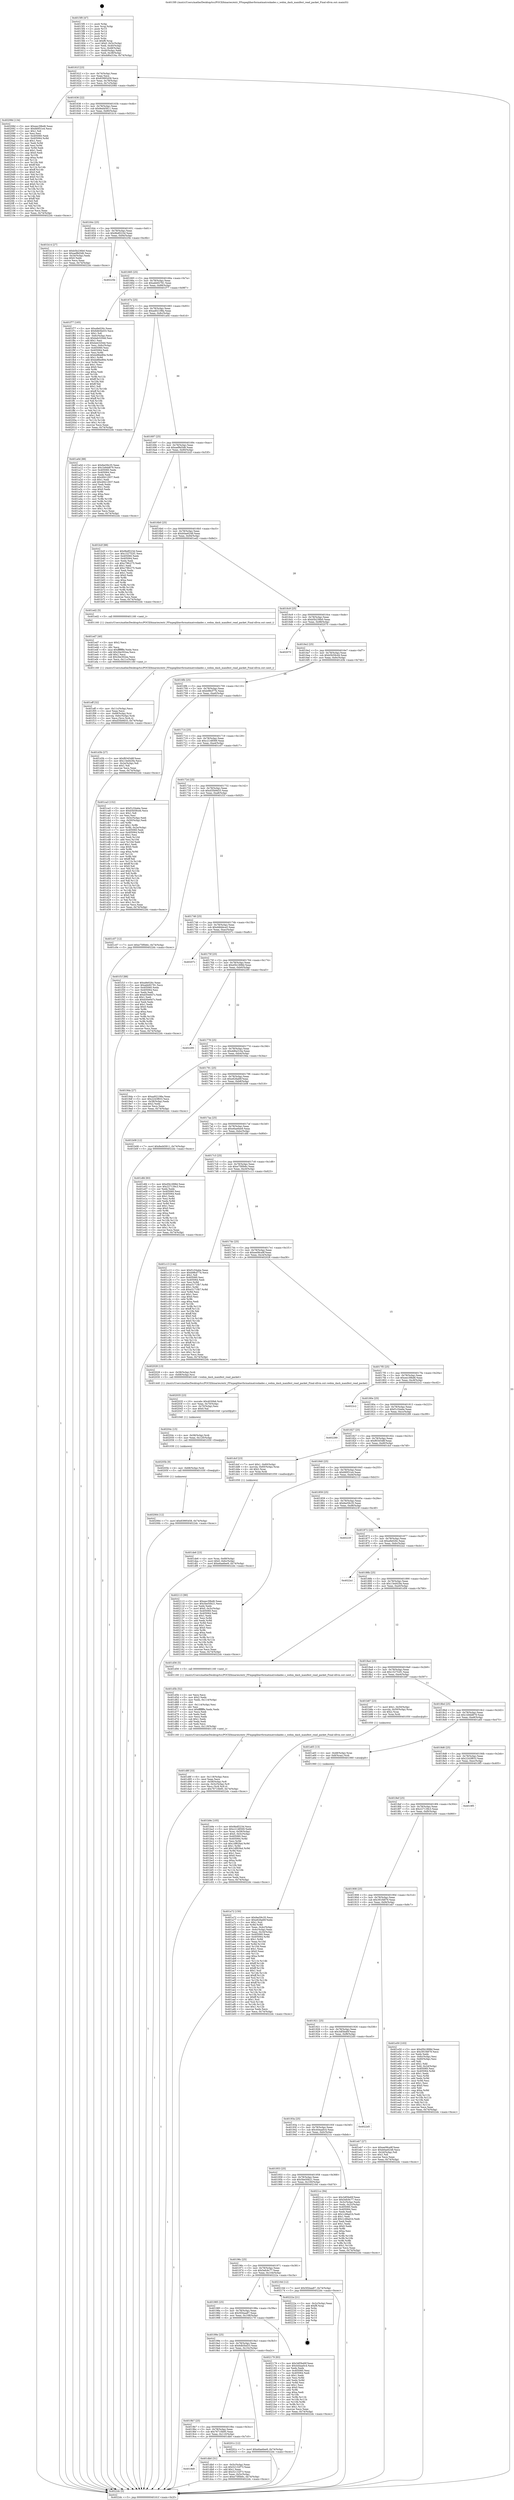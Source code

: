 digraph "0x4015f0" {
  label = "0x4015f0 (/mnt/c/Users/mathe/Desktop/tcc/POCII/binaries/extr_FFmpeglibavformatmatroskadec.c_webm_dash_manifest_read_packet_Final-ollvm.out::main(0))"
  labelloc = "t"
  node[shape=record]

  Entry [label="",width=0.3,height=0.3,shape=circle,fillcolor=black,style=filled]
  "0x40161f" [label="{
     0x40161f [23]\l
     | [instrs]\l
     &nbsp;&nbsp;0x40161f \<+3\>: mov -0x74(%rbp),%eax\l
     &nbsp;&nbsp;0x401622 \<+2\>: mov %eax,%ecx\l
     &nbsp;&nbsp;0x401624 \<+6\>: sub $0x83995458,%ecx\l
     &nbsp;&nbsp;0x40162a \<+3\>: mov %eax,-0x78(%rbp)\l
     &nbsp;&nbsp;0x40162d \<+3\>: mov %ecx,-0x7c(%rbp)\l
     &nbsp;&nbsp;0x401630 \<+6\>: je 000000000040208d \<main+0xa9d\>\l
  }"]
  "0x40208d" [label="{
     0x40208d [134]\l
     | [instrs]\l
     &nbsp;&nbsp;0x40208d \<+5\>: mov $0xeec39bd6,%eax\l
     &nbsp;&nbsp;0x402092 \<+5\>: mov $0xfd0f31e4,%ecx\l
     &nbsp;&nbsp;0x402097 \<+2\>: mov $0x1,%dl\l
     &nbsp;&nbsp;0x402099 \<+2\>: xor %esi,%esi\l
     &nbsp;&nbsp;0x40209b \<+7\>: mov 0x405060,%edi\l
     &nbsp;&nbsp;0x4020a2 \<+8\>: mov 0x405064,%r8d\l
     &nbsp;&nbsp;0x4020aa \<+3\>: sub $0x1,%esi\l
     &nbsp;&nbsp;0x4020ad \<+3\>: mov %edi,%r9d\l
     &nbsp;&nbsp;0x4020b0 \<+3\>: add %esi,%r9d\l
     &nbsp;&nbsp;0x4020b3 \<+4\>: imul %r9d,%edi\l
     &nbsp;&nbsp;0x4020b7 \<+3\>: and $0x1,%edi\l
     &nbsp;&nbsp;0x4020ba \<+3\>: cmp $0x0,%edi\l
     &nbsp;&nbsp;0x4020bd \<+4\>: sete %r10b\l
     &nbsp;&nbsp;0x4020c1 \<+4\>: cmp $0xa,%r8d\l
     &nbsp;&nbsp;0x4020c5 \<+4\>: setl %r11b\l
     &nbsp;&nbsp;0x4020c9 \<+3\>: mov %r10b,%bl\l
     &nbsp;&nbsp;0x4020cc \<+3\>: xor $0xff,%bl\l
     &nbsp;&nbsp;0x4020cf \<+3\>: mov %r11b,%r14b\l
     &nbsp;&nbsp;0x4020d2 \<+4\>: xor $0xff,%r14b\l
     &nbsp;&nbsp;0x4020d6 \<+3\>: xor $0x0,%dl\l
     &nbsp;&nbsp;0x4020d9 \<+3\>: mov %bl,%r15b\l
     &nbsp;&nbsp;0x4020dc \<+4\>: and $0x0,%r15b\l
     &nbsp;&nbsp;0x4020e0 \<+3\>: and %dl,%r10b\l
     &nbsp;&nbsp;0x4020e3 \<+3\>: mov %r14b,%r12b\l
     &nbsp;&nbsp;0x4020e6 \<+4\>: and $0x0,%r12b\l
     &nbsp;&nbsp;0x4020ea \<+3\>: and %dl,%r11b\l
     &nbsp;&nbsp;0x4020ed \<+3\>: or %r10b,%r15b\l
     &nbsp;&nbsp;0x4020f0 \<+3\>: or %r11b,%r12b\l
     &nbsp;&nbsp;0x4020f3 \<+3\>: xor %r12b,%r15b\l
     &nbsp;&nbsp;0x4020f6 \<+3\>: or %r14b,%bl\l
     &nbsp;&nbsp;0x4020f9 \<+3\>: xor $0xff,%bl\l
     &nbsp;&nbsp;0x4020fc \<+3\>: or $0x0,%dl\l
     &nbsp;&nbsp;0x4020ff \<+2\>: and %dl,%bl\l
     &nbsp;&nbsp;0x402101 \<+3\>: or %bl,%r15b\l
     &nbsp;&nbsp;0x402104 \<+4\>: test $0x1,%r15b\l
     &nbsp;&nbsp;0x402108 \<+3\>: cmovne %ecx,%eax\l
     &nbsp;&nbsp;0x40210b \<+3\>: mov %eax,-0x74(%rbp)\l
     &nbsp;&nbsp;0x40210e \<+5\>: jmp 00000000004022dc \<main+0xcec\>\l
  }"]
  "0x401636" [label="{
     0x401636 [22]\l
     | [instrs]\l
     &nbsp;&nbsp;0x401636 \<+5\>: jmp 000000000040163b \<main+0x4b\>\l
     &nbsp;&nbsp;0x40163b \<+3\>: mov -0x78(%rbp),%eax\l
     &nbsp;&nbsp;0x40163e \<+5\>: sub $0x8ed45811,%eax\l
     &nbsp;&nbsp;0x401643 \<+3\>: mov %eax,-0x80(%rbp)\l
     &nbsp;&nbsp;0x401646 \<+6\>: je 0000000000401b14 \<main+0x524\>\l
  }"]
  Exit [label="",width=0.3,height=0.3,shape=circle,fillcolor=black,style=filled,peripheries=2]
  "0x401b14" [label="{
     0x401b14 [27]\l
     | [instrs]\l
     &nbsp;&nbsp;0x401b14 \<+5\>: mov $0xb5b236b0,%eax\l
     &nbsp;&nbsp;0x401b19 \<+5\>: mov $0xaef8d3d6,%ecx\l
     &nbsp;&nbsp;0x401b1e \<+3\>: mov -0x34(%rbp),%edx\l
     &nbsp;&nbsp;0x401b21 \<+3\>: cmp $0x0,%edx\l
     &nbsp;&nbsp;0x401b24 \<+3\>: cmove %ecx,%eax\l
     &nbsp;&nbsp;0x401b27 \<+3\>: mov %eax,-0x74(%rbp)\l
     &nbsp;&nbsp;0x401b2a \<+5\>: jmp 00000000004022dc \<main+0xcec\>\l
  }"]
  "0x40164c" [label="{
     0x40164c [25]\l
     | [instrs]\l
     &nbsp;&nbsp;0x40164c \<+5\>: jmp 0000000000401651 \<main+0x61\>\l
     &nbsp;&nbsp;0x401651 \<+3\>: mov -0x78(%rbp),%eax\l
     &nbsp;&nbsp;0x401654 \<+5\>: sub $0x9bdf223d,%eax\l
     &nbsp;&nbsp;0x401659 \<+6\>: mov %eax,-0x84(%rbp)\l
     &nbsp;&nbsp;0x40165f \<+6\>: je 000000000040225b \<main+0xc6b\>\l
  }"]
  "0x402064" [label="{
     0x402064 [12]\l
     | [instrs]\l
     &nbsp;&nbsp;0x402064 \<+7\>: movl $0x83995458,-0x74(%rbp)\l
     &nbsp;&nbsp;0x40206b \<+5\>: jmp 00000000004022dc \<main+0xcec\>\l
  }"]
  "0x40225b" [label="{
     0x40225b\l
  }", style=dashed]
  "0x401665" [label="{
     0x401665 [25]\l
     | [instrs]\l
     &nbsp;&nbsp;0x401665 \<+5\>: jmp 000000000040166a \<main+0x7a\>\l
     &nbsp;&nbsp;0x40166a \<+3\>: mov -0x78(%rbp),%eax\l
     &nbsp;&nbsp;0x40166d \<+5\>: sub $0xabb92781,%eax\l
     &nbsp;&nbsp;0x401672 \<+6\>: mov %eax,-0x88(%rbp)\l
     &nbsp;&nbsp;0x401678 \<+6\>: je 0000000000401f77 \<main+0x987\>\l
  }"]
  "0x40205b" [label="{
     0x40205b [9]\l
     | [instrs]\l
     &nbsp;&nbsp;0x40205b \<+4\>: mov -0x68(%rbp),%rdi\l
     &nbsp;&nbsp;0x40205f \<+5\>: call 0000000000401030 \<free@plt\>\l
     | [calls]\l
     &nbsp;&nbsp;0x401030 \{1\} (unknown)\l
  }"]
  "0x401f77" [label="{
     0x401f77 [165]\l
     | [instrs]\l
     &nbsp;&nbsp;0x401f77 \<+5\>: mov $0xa9e026c,%eax\l
     &nbsp;&nbsp;0x401f7c \<+5\>: mov $0x6db5bd33,%ecx\l
     &nbsp;&nbsp;0x401f81 \<+2\>: mov $0x1,%dl\l
     &nbsp;&nbsp;0x401f83 \<+3\>: mov -0x6c(%rbp),%esi\l
     &nbsp;&nbsp;0x401f86 \<+6\>: sub $0xbeb320dd,%esi\l
     &nbsp;&nbsp;0x401f8c \<+3\>: add $0x1,%esi\l
     &nbsp;&nbsp;0x401f8f \<+6\>: add $0xbeb320dd,%esi\l
     &nbsp;&nbsp;0x401f95 \<+3\>: mov %esi,-0x6c(%rbp)\l
     &nbsp;&nbsp;0x401f98 \<+7\>: mov 0x405060,%esi\l
     &nbsp;&nbsp;0x401f9f \<+7\>: mov 0x405064,%edi\l
     &nbsp;&nbsp;0x401fa6 \<+3\>: mov %esi,%r8d\l
     &nbsp;&nbsp;0x401fa9 \<+7\>: sub $0xbd8be80e,%r8d\l
     &nbsp;&nbsp;0x401fb0 \<+4\>: sub $0x1,%r8d\l
     &nbsp;&nbsp;0x401fb4 \<+7\>: add $0xbd8be80e,%r8d\l
     &nbsp;&nbsp;0x401fbb \<+4\>: imul %r8d,%esi\l
     &nbsp;&nbsp;0x401fbf \<+3\>: and $0x1,%esi\l
     &nbsp;&nbsp;0x401fc2 \<+3\>: cmp $0x0,%esi\l
     &nbsp;&nbsp;0x401fc5 \<+4\>: sete %r9b\l
     &nbsp;&nbsp;0x401fc9 \<+3\>: cmp $0xa,%edi\l
     &nbsp;&nbsp;0x401fcc \<+4\>: setl %r10b\l
     &nbsp;&nbsp;0x401fd0 \<+3\>: mov %r9b,%r11b\l
     &nbsp;&nbsp;0x401fd3 \<+4\>: xor $0xff,%r11b\l
     &nbsp;&nbsp;0x401fd7 \<+3\>: mov %r10b,%bl\l
     &nbsp;&nbsp;0x401fda \<+3\>: xor $0xff,%bl\l
     &nbsp;&nbsp;0x401fdd \<+3\>: xor $0x1,%dl\l
     &nbsp;&nbsp;0x401fe0 \<+3\>: mov %r11b,%r14b\l
     &nbsp;&nbsp;0x401fe3 \<+4\>: and $0xff,%r14b\l
     &nbsp;&nbsp;0x401fe7 \<+3\>: and %dl,%r9b\l
     &nbsp;&nbsp;0x401fea \<+3\>: mov %bl,%r15b\l
     &nbsp;&nbsp;0x401fed \<+4\>: and $0xff,%r15b\l
     &nbsp;&nbsp;0x401ff1 \<+3\>: and %dl,%r10b\l
     &nbsp;&nbsp;0x401ff4 \<+3\>: or %r9b,%r14b\l
     &nbsp;&nbsp;0x401ff7 \<+3\>: or %r10b,%r15b\l
     &nbsp;&nbsp;0x401ffa \<+3\>: xor %r15b,%r14b\l
     &nbsp;&nbsp;0x401ffd \<+3\>: or %bl,%r11b\l
     &nbsp;&nbsp;0x402000 \<+4\>: xor $0xff,%r11b\l
     &nbsp;&nbsp;0x402004 \<+3\>: or $0x1,%dl\l
     &nbsp;&nbsp;0x402007 \<+3\>: and %dl,%r11b\l
     &nbsp;&nbsp;0x40200a \<+3\>: or %r11b,%r14b\l
     &nbsp;&nbsp;0x40200d \<+4\>: test $0x1,%r14b\l
     &nbsp;&nbsp;0x402011 \<+3\>: cmovne %ecx,%eax\l
     &nbsp;&nbsp;0x402014 \<+3\>: mov %eax,-0x74(%rbp)\l
     &nbsp;&nbsp;0x402017 \<+5\>: jmp 00000000004022dc \<main+0xcec\>\l
  }"]
  "0x40167e" [label="{
     0x40167e [25]\l
     | [instrs]\l
     &nbsp;&nbsp;0x40167e \<+5\>: jmp 0000000000401683 \<main+0x93\>\l
     &nbsp;&nbsp;0x401683 \<+3\>: mov -0x78(%rbp),%eax\l
     &nbsp;&nbsp;0x401686 \<+5\>: sub $0xad02198a,%eax\l
     &nbsp;&nbsp;0x40168b \<+6\>: mov %eax,-0x8c(%rbp)\l
     &nbsp;&nbsp;0x401691 \<+6\>: je 0000000000401a0d \<main+0x41d\>\l
  }"]
  "0x40204c" [label="{
     0x40204c [15]\l
     | [instrs]\l
     &nbsp;&nbsp;0x40204c \<+4\>: mov -0x58(%rbp),%rdi\l
     &nbsp;&nbsp;0x402050 \<+6\>: mov %eax,-0x120(%rbp)\l
     &nbsp;&nbsp;0x402056 \<+5\>: call 0000000000401030 \<free@plt\>\l
     | [calls]\l
     &nbsp;&nbsp;0x401030 \{1\} (unknown)\l
  }"]
  "0x401a0d" [label="{
     0x401a0d [88]\l
     | [instrs]\l
     &nbsp;&nbsp;0x401a0d \<+5\>: mov $0xfee59c35,%eax\l
     &nbsp;&nbsp;0x401a12 \<+5\>: mov $0x1b9dd879,%ecx\l
     &nbsp;&nbsp;0x401a17 \<+7\>: mov 0x405060,%edx\l
     &nbsp;&nbsp;0x401a1e \<+7\>: mov 0x405064,%esi\l
     &nbsp;&nbsp;0x401a25 \<+2\>: mov %edx,%edi\l
     &nbsp;&nbsp;0x401a27 \<+6\>: sub $0x49412937,%edi\l
     &nbsp;&nbsp;0x401a2d \<+3\>: sub $0x1,%edi\l
     &nbsp;&nbsp;0x401a30 \<+6\>: add $0x49412937,%edi\l
     &nbsp;&nbsp;0x401a36 \<+3\>: imul %edi,%edx\l
     &nbsp;&nbsp;0x401a39 \<+3\>: and $0x1,%edx\l
     &nbsp;&nbsp;0x401a3c \<+3\>: cmp $0x0,%edx\l
     &nbsp;&nbsp;0x401a3f \<+4\>: sete %r8b\l
     &nbsp;&nbsp;0x401a43 \<+3\>: cmp $0xa,%esi\l
     &nbsp;&nbsp;0x401a46 \<+4\>: setl %r9b\l
     &nbsp;&nbsp;0x401a4a \<+3\>: mov %r8b,%r10b\l
     &nbsp;&nbsp;0x401a4d \<+3\>: and %r9b,%r10b\l
     &nbsp;&nbsp;0x401a50 \<+3\>: xor %r9b,%r8b\l
     &nbsp;&nbsp;0x401a53 \<+3\>: or %r8b,%r10b\l
     &nbsp;&nbsp;0x401a56 \<+4\>: test $0x1,%r10b\l
     &nbsp;&nbsp;0x401a5a \<+3\>: cmovne %ecx,%eax\l
     &nbsp;&nbsp;0x401a5d \<+3\>: mov %eax,-0x74(%rbp)\l
     &nbsp;&nbsp;0x401a60 \<+5\>: jmp 00000000004022dc \<main+0xcec\>\l
  }"]
  "0x401697" [label="{
     0x401697 [25]\l
     | [instrs]\l
     &nbsp;&nbsp;0x401697 \<+5\>: jmp 000000000040169c \<main+0xac\>\l
     &nbsp;&nbsp;0x40169c \<+3\>: mov -0x78(%rbp),%eax\l
     &nbsp;&nbsp;0x40169f \<+5\>: sub $0xaef8d3d6,%eax\l
     &nbsp;&nbsp;0x4016a4 \<+6\>: mov %eax,-0x90(%rbp)\l
     &nbsp;&nbsp;0x4016aa \<+6\>: je 0000000000401b2f \<main+0x53f\>\l
  }"]
  "0x402035" [label="{
     0x402035 [23]\l
     | [instrs]\l
     &nbsp;&nbsp;0x402035 \<+10\>: movabs $0x4030b6,%rdi\l
     &nbsp;&nbsp;0x40203f \<+3\>: mov %eax,-0x70(%rbp)\l
     &nbsp;&nbsp;0x402042 \<+3\>: mov -0x70(%rbp),%esi\l
     &nbsp;&nbsp;0x402045 \<+2\>: mov $0x0,%al\l
     &nbsp;&nbsp;0x402047 \<+5\>: call 0000000000401040 \<printf@plt\>\l
     | [calls]\l
     &nbsp;&nbsp;0x401040 \{1\} (unknown)\l
  }"]
  "0x401b2f" [label="{
     0x401b2f [88]\l
     | [instrs]\l
     &nbsp;&nbsp;0x401b2f \<+5\>: mov $0x9bdf223d,%eax\l
     &nbsp;&nbsp;0x401b34 \<+5\>: mov $0x152752f1,%ecx\l
     &nbsp;&nbsp;0x401b39 \<+7\>: mov 0x405060,%edx\l
     &nbsp;&nbsp;0x401b40 \<+7\>: mov 0x405064,%esi\l
     &nbsp;&nbsp;0x401b47 \<+2\>: mov %edx,%edi\l
     &nbsp;&nbsp;0x401b49 \<+6\>: sub $0xc78fc275,%edi\l
     &nbsp;&nbsp;0x401b4f \<+3\>: sub $0x1,%edi\l
     &nbsp;&nbsp;0x401b52 \<+6\>: add $0xc78fc275,%edi\l
     &nbsp;&nbsp;0x401b58 \<+3\>: imul %edi,%edx\l
     &nbsp;&nbsp;0x401b5b \<+3\>: and $0x1,%edx\l
     &nbsp;&nbsp;0x401b5e \<+3\>: cmp $0x0,%edx\l
     &nbsp;&nbsp;0x401b61 \<+4\>: sete %r8b\l
     &nbsp;&nbsp;0x401b65 \<+3\>: cmp $0xa,%esi\l
     &nbsp;&nbsp;0x401b68 \<+4\>: setl %r9b\l
     &nbsp;&nbsp;0x401b6c \<+3\>: mov %r8b,%r10b\l
     &nbsp;&nbsp;0x401b6f \<+3\>: and %r9b,%r10b\l
     &nbsp;&nbsp;0x401b72 \<+3\>: xor %r9b,%r8b\l
     &nbsp;&nbsp;0x401b75 \<+3\>: or %r8b,%r10b\l
     &nbsp;&nbsp;0x401b78 \<+4\>: test $0x1,%r10b\l
     &nbsp;&nbsp;0x401b7c \<+3\>: cmovne %ecx,%eax\l
     &nbsp;&nbsp;0x401b7f \<+3\>: mov %eax,-0x74(%rbp)\l
     &nbsp;&nbsp;0x401b82 \<+5\>: jmp 00000000004022dc \<main+0xcec\>\l
  }"]
  "0x4016b0" [label="{
     0x4016b0 [25]\l
     | [instrs]\l
     &nbsp;&nbsp;0x4016b0 \<+5\>: jmp 00000000004016b5 \<main+0xc5\>\l
     &nbsp;&nbsp;0x4016b5 \<+3\>: mov -0x78(%rbp),%eax\l
     &nbsp;&nbsp;0x4016b8 \<+5\>: sub $0xb0ae6248,%eax\l
     &nbsp;&nbsp;0x4016bd \<+6\>: mov %eax,-0x94(%rbp)\l
     &nbsp;&nbsp;0x4016c3 \<+6\>: je 0000000000401ed2 \<main+0x8e2\>\l
  }"]
  "0x401eff" [label="{
     0x401eff [32]\l
     | [instrs]\l
     &nbsp;&nbsp;0x401eff \<+6\>: mov -0x11c(%rbp),%ecx\l
     &nbsp;&nbsp;0x401f05 \<+3\>: imul %eax,%ecx\l
     &nbsp;&nbsp;0x401f08 \<+4\>: mov -0x68(%rbp),%rsi\l
     &nbsp;&nbsp;0x401f0c \<+4\>: movslq -0x6c(%rbp),%rdi\l
     &nbsp;&nbsp;0x401f10 \<+3\>: mov %ecx,(%rsi,%rdi,4)\l
     &nbsp;&nbsp;0x401f13 \<+7\>: movl $0xd35b9d33,-0x74(%rbp)\l
     &nbsp;&nbsp;0x401f1a \<+5\>: jmp 00000000004022dc \<main+0xcec\>\l
  }"]
  "0x401ed2" [label="{
     0x401ed2 [5]\l
     | [instrs]\l
     &nbsp;&nbsp;0x401ed2 \<+5\>: call 0000000000401160 \<next_i\>\l
     | [calls]\l
     &nbsp;&nbsp;0x401160 \{1\} (/mnt/c/Users/mathe/Desktop/tcc/POCII/binaries/extr_FFmpeglibavformatmatroskadec.c_webm_dash_manifest_read_packet_Final-ollvm.out::next_i)\l
  }"]
  "0x4016c9" [label="{
     0x4016c9 [25]\l
     | [instrs]\l
     &nbsp;&nbsp;0x4016c9 \<+5\>: jmp 00000000004016ce \<main+0xde\>\l
     &nbsp;&nbsp;0x4016ce \<+3\>: mov -0x78(%rbp),%eax\l
     &nbsp;&nbsp;0x4016d1 \<+5\>: sub $0xb5b236b0,%eax\l
     &nbsp;&nbsp;0x4016d6 \<+6\>: mov %eax,-0x98(%rbp)\l
     &nbsp;&nbsp;0x4016dc \<+6\>: je 0000000000402070 \<main+0xa80\>\l
  }"]
  "0x401ed7" [label="{
     0x401ed7 [40]\l
     | [instrs]\l
     &nbsp;&nbsp;0x401ed7 \<+5\>: mov $0x2,%ecx\l
     &nbsp;&nbsp;0x401edc \<+1\>: cltd\l
     &nbsp;&nbsp;0x401edd \<+2\>: idiv %ecx\l
     &nbsp;&nbsp;0x401edf \<+6\>: imul $0xfffffffe,%edx,%ecx\l
     &nbsp;&nbsp;0x401ee5 \<+6\>: add $0x2be302ea,%ecx\l
     &nbsp;&nbsp;0x401eeb \<+3\>: add $0x1,%ecx\l
     &nbsp;&nbsp;0x401eee \<+6\>: sub $0x2be302ea,%ecx\l
     &nbsp;&nbsp;0x401ef4 \<+6\>: mov %ecx,-0x11c(%rbp)\l
     &nbsp;&nbsp;0x401efa \<+5\>: call 0000000000401160 \<next_i\>\l
     | [calls]\l
     &nbsp;&nbsp;0x401160 \{1\} (/mnt/c/Users/mathe/Desktop/tcc/POCII/binaries/extr_FFmpeglibavformatmatroskadec.c_webm_dash_manifest_read_packet_Final-ollvm.out::next_i)\l
  }"]
  "0x402070" [label="{
     0x402070\l
  }", style=dashed]
  "0x4016e2" [label="{
     0x4016e2 [25]\l
     | [instrs]\l
     &nbsp;&nbsp;0x4016e2 \<+5\>: jmp 00000000004016e7 \<main+0xf7\>\l
     &nbsp;&nbsp;0x4016e7 \<+3\>: mov -0x78(%rbp),%eax\l
     &nbsp;&nbsp;0x4016ea \<+5\>: sub $0xb5b59cd4,%eax\l
     &nbsp;&nbsp;0x4016ef \<+6\>: mov %eax,-0x9c(%rbp)\l
     &nbsp;&nbsp;0x4016f5 \<+6\>: je 0000000000401d3b \<main+0x74b\>\l
  }"]
  "0x401de6" [label="{
     0x401de6 [23]\l
     | [instrs]\l
     &nbsp;&nbsp;0x401de6 \<+4\>: mov %rax,-0x68(%rbp)\l
     &nbsp;&nbsp;0x401dea \<+7\>: movl $0x0,-0x6c(%rbp)\l
     &nbsp;&nbsp;0x401df1 \<+7\>: movl $0xe6ae6ee9,-0x74(%rbp)\l
     &nbsp;&nbsp;0x401df8 \<+5\>: jmp 00000000004022dc \<main+0xcec\>\l
  }"]
  "0x401d3b" [label="{
     0x401d3b [27]\l
     | [instrs]\l
     &nbsp;&nbsp;0x401d3b \<+5\>: mov $0xf834548f,%eax\l
     &nbsp;&nbsp;0x401d40 \<+5\>: mov $0x13ed429a,%ecx\l
     &nbsp;&nbsp;0x401d45 \<+3\>: mov -0x2e(%rbp),%dl\l
     &nbsp;&nbsp;0x401d48 \<+3\>: test $0x1,%dl\l
     &nbsp;&nbsp;0x401d4b \<+3\>: cmovne %ecx,%eax\l
     &nbsp;&nbsp;0x401d4e \<+3\>: mov %eax,-0x74(%rbp)\l
     &nbsp;&nbsp;0x401d51 \<+5\>: jmp 00000000004022dc \<main+0xcec\>\l
  }"]
  "0x4016fb" [label="{
     0x4016fb [25]\l
     | [instrs]\l
     &nbsp;&nbsp;0x4016fb \<+5\>: jmp 0000000000401700 \<main+0x110\>\l
     &nbsp;&nbsp;0x401700 \<+3\>: mov -0x78(%rbp),%eax\l
     &nbsp;&nbsp;0x401703 \<+5\>: sub $0xb98cf77b,%eax\l
     &nbsp;&nbsp;0x401708 \<+6\>: mov %eax,-0xa0(%rbp)\l
     &nbsp;&nbsp;0x40170e \<+6\>: je 0000000000401ca3 \<main+0x6b3\>\l
  }"]
  "0x4019d0" [label="{
     0x4019d0\l
  }", style=dashed]
  "0x401ca3" [label="{
     0x401ca3 [152]\l
     | [instrs]\l
     &nbsp;&nbsp;0x401ca3 \<+5\>: mov $0xf1c54abe,%eax\l
     &nbsp;&nbsp;0x401ca8 \<+5\>: mov $0xb5b59cd4,%ecx\l
     &nbsp;&nbsp;0x401cad \<+2\>: mov $0x1,%dl\l
     &nbsp;&nbsp;0x401caf \<+2\>: xor %esi,%esi\l
     &nbsp;&nbsp;0x401cb1 \<+3\>: mov -0x5c(%rbp),%edi\l
     &nbsp;&nbsp;0x401cb4 \<+3\>: cmp -0x50(%rbp),%edi\l
     &nbsp;&nbsp;0x401cb7 \<+4\>: setl %r8b\l
     &nbsp;&nbsp;0x401cbb \<+4\>: and $0x1,%r8b\l
     &nbsp;&nbsp;0x401cbf \<+4\>: mov %r8b,-0x2e(%rbp)\l
     &nbsp;&nbsp;0x401cc3 \<+7\>: mov 0x405060,%edi\l
     &nbsp;&nbsp;0x401cca \<+8\>: mov 0x405064,%r9d\l
     &nbsp;&nbsp;0x401cd2 \<+3\>: sub $0x1,%esi\l
     &nbsp;&nbsp;0x401cd5 \<+3\>: mov %edi,%r10d\l
     &nbsp;&nbsp;0x401cd8 \<+3\>: add %esi,%r10d\l
     &nbsp;&nbsp;0x401cdb \<+4\>: imul %r10d,%edi\l
     &nbsp;&nbsp;0x401cdf \<+3\>: and $0x1,%edi\l
     &nbsp;&nbsp;0x401ce2 \<+3\>: cmp $0x0,%edi\l
     &nbsp;&nbsp;0x401ce5 \<+4\>: sete %r8b\l
     &nbsp;&nbsp;0x401ce9 \<+4\>: cmp $0xa,%r9d\l
     &nbsp;&nbsp;0x401ced \<+4\>: setl %r11b\l
     &nbsp;&nbsp;0x401cf1 \<+3\>: mov %r8b,%bl\l
     &nbsp;&nbsp;0x401cf4 \<+3\>: xor $0xff,%bl\l
     &nbsp;&nbsp;0x401cf7 \<+3\>: mov %r11b,%r14b\l
     &nbsp;&nbsp;0x401cfa \<+4\>: xor $0xff,%r14b\l
     &nbsp;&nbsp;0x401cfe \<+3\>: xor $0x0,%dl\l
     &nbsp;&nbsp;0x401d01 \<+3\>: mov %bl,%r15b\l
     &nbsp;&nbsp;0x401d04 \<+4\>: and $0x0,%r15b\l
     &nbsp;&nbsp;0x401d08 \<+3\>: and %dl,%r8b\l
     &nbsp;&nbsp;0x401d0b \<+3\>: mov %r14b,%r12b\l
     &nbsp;&nbsp;0x401d0e \<+4\>: and $0x0,%r12b\l
     &nbsp;&nbsp;0x401d12 \<+3\>: and %dl,%r11b\l
     &nbsp;&nbsp;0x401d15 \<+3\>: or %r8b,%r15b\l
     &nbsp;&nbsp;0x401d18 \<+3\>: or %r11b,%r12b\l
     &nbsp;&nbsp;0x401d1b \<+3\>: xor %r12b,%r15b\l
     &nbsp;&nbsp;0x401d1e \<+3\>: or %r14b,%bl\l
     &nbsp;&nbsp;0x401d21 \<+3\>: xor $0xff,%bl\l
     &nbsp;&nbsp;0x401d24 \<+3\>: or $0x0,%dl\l
     &nbsp;&nbsp;0x401d27 \<+2\>: and %dl,%bl\l
     &nbsp;&nbsp;0x401d29 \<+3\>: or %bl,%r15b\l
     &nbsp;&nbsp;0x401d2c \<+4\>: test $0x1,%r15b\l
     &nbsp;&nbsp;0x401d30 \<+3\>: cmovne %ecx,%eax\l
     &nbsp;&nbsp;0x401d33 \<+3\>: mov %eax,-0x74(%rbp)\l
     &nbsp;&nbsp;0x401d36 \<+5\>: jmp 00000000004022dc \<main+0xcec\>\l
  }"]
  "0x401714" [label="{
     0x401714 [25]\l
     | [instrs]\l
     &nbsp;&nbsp;0x401714 \<+5\>: jmp 0000000000401719 \<main+0x129\>\l
     &nbsp;&nbsp;0x401719 \<+3\>: mov -0x78(%rbp),%eax\l
     &nbsp;&nbsp;0x40171c \<+5\>: sub $0xc2148569,%eax\l
     &nbsp;&nbsp;0x401721 \<+6\>: mov %eax,-0xa4(%rbp)\l
     &nbsp;&nbsp;0x401727 \<+6\>: je 0000000000401c07 \<main+0x617\>\l
  }"]
  "0x401db0" [label="{
     0x401db0 [31]\l
     | [instrs]\l
     &nbsp;&nbsp;0x401db0 \<+3\>: mov -0x5c(%rbp),%eax\l
     &nbsp;&nbsp;0x401db3 \<+5\>: sub $0x52132f73,%eax\l
     &nbsp;&nbsp;0x401db8 \<+3\>: add $0x1,%eax\l
     &nbsp;&nbsp;0x401dbb \<+5\>: add $0x52132f73,%eax\l
     &nbsp;&nbsp;0x401dc0 \<+3\>: mov %eax,-0x5c(%rbp)\l
     &nbsp;&nbsp;0x401dc3 \<+7\>: movl $0xe75f0b6c,-0x74(%rbp)\l
     &nbsp;&nbsp;0x401dca \<+5\>: jmp 00000000004022dc \<main+0xcec\>\l
  }"]
  "0x401c07" [label="{
     0x401c07 [12]\l
     | [instrs]\l
     &nbsp;&nbsp;0x401c07 \<+7\>: movl $0xe75f0b6c,-0x74(%rbp)\l
     &nbsp;&nbsp;0x401c0e \<+5\>: jmp 00000000004022dc \<main+0xcec\>\l
  }"]
  "0x40172d" [label="{
     0x40172d [25]\l
     | [instrs]\l
     &nbsp;&nbsp;0x40172d \<+5\>: jmp 0000000000401732 \<main+0x142\>\l
     &nbsp;&nbsp;0x401732 \<+3\>: mov -0x78(%rbp),%eax\l
     &nbsp;&nbsp;0x401735 \<+5\>: sub $0xd35b9d33,%eax\l
     &nbsp;&nbsp;0x40173a \<+6\>: mov %eax,-0xa8(%rbp)\l
     &nbsp;&nbsp;0x401740 \<+6\>: je 0000000000401f1f \<main+0x92f\>\l
  }"]
  "0x4019b7" [label="{
     0x4019b7 [25]\l
     | [instrs]\l
     &nbsp;&nbsp;0x4019b7 \<+5\>: jmp 00000000004019bc \<main+0x3cc\>\l
     &nbsp;&nbsp;0x4019bc \<+3\>: mov -0x78(%rbp),%eax\l
     &nbsp;&nbsp;0x4019bf \<+5\>: sub $0x76710b95,%eax\l
     &nbsp;&nbsp;0x4019c4 \<+6\>: mov %eax,-0x110(%rbp)\l
     &nbsp;&nbsp;0x4019ca \<+6\>: je 0000000000401db0 \<main+0x7c0\>\l
  }"]
  "0x401f1f" [label="{
     0x401f1f [88]\l
     | [instrs]\l
     &nbsp;&nbsp;0x401f1f \<+5\>: mov $0xa9e026c,%eax\l
     &nbsp;&nbsp;0x401f24 \<+5\>: mov $0xabb92781,%ecx\l
     &nbsp;&nbsp;0x401f29 \<+7\>: mov 0x405060,%edx\l
     &nbsp;&nbsp;0x401f30 \<+7\>: mov 0x405064,%esi\l
     &nbsp;&nbsp;0x401f37 \<+2\>: mov %edx,%edi\l
     &nbsp;&nbsp;0x401f39 \<+6\>: add $0xb50e647c,%edi\l
     &nbsp;&nbsp;0x401f3f \<+3\>: sub $0x1,%edi\l
     &nbsp;&nbsp;0x401f42 \<+6\>: sub $0xb50e647c,%edi\l
     &nbsp;&nbsp;0x401f48 \<+3\>: imul %edi,%edx\l
     &nbsp;&nbsp;0x401f4b \<+3\>: and $0x1,%edx\l
     &nbsp;&nbsp;0x401f4e \<+3\>: cmp $0x0,%edx\l
     &nbsp;&nbsp;0x401f51 \<+4\>: sete %r8b\l
     &nbsp;&nbsp;0x401f55 \<+3\>: cmp $0xa,%esi\l
     &nbsp;&nbsp;0x401f58 \<+4\>: setl %r9b\l
     &nbsp;&nbsp;0x401f5c \<+3\>: mov %r8b,%r10b\l
     &nbsp;&nbsp;0x401f5f \<+3\>: and %r9b,%r10b\l
     &nbsp;&nbsp;0x401f62 \<+3\>: xor %r9b,%r8b\l
     &nbsp;&nbsp;0x401f65 \<+3\>: or %r8b,%r10b\l
     &nbsp;&nbsp;0x401f68 \<+4\>: test $0x1,%r10b\l
     &nbsp;&nbsp;0x401f6c \<+3\>: cmovne %ecx,%eax\l
     &nbsp;&nbsp;0x401f6f \<+3\>: mov %eax,-0x74(%rbp)\l
     &nbsp;&nbsp;0x401f72 \<+5\>: jmp 00000000004022dc \<main+0xcec\>\l
  }"]
  "0x401746" [label="{
     0x401746 [25]\l
     | [instrs]\l
     &nbsp;&nbsp;0x401746 \<+5\>: jmp 000000000040174b \<main+0x15b\>\l
     &nbsp;&nbsp;0x40174b \<+3\>: mov -0x78(%rbp),%eax\l
     &nbsp;&nbsp;0x40174e \<+5\>: sub $0xd4bbbca5,%eax\l
     &nbsp;&nbsp;0x401753 \<+6\>: mov %eax,-0xac(%rbp)\l
     &nbsp;&nbsp;0x401759 \<+6\>: je 000000000040207c \<main+0xa8c\>\l
  }"]
  "0x40201c" [label="{
     0x40201c [12]\l
     | [instrs]\l
     &nbsp;&nbsp;0x40201c \<+7\>: movl $0xe6ae6ee9,-0x74(%rbp)\l
     &nbsp;&nbsp;0x402023 \<+5\>: jmp 00000000004022dc \<main+0xcec\>\l
  }"]
  "0x40207c" [label="{
     0x40207c\l
  }", style=dashed]
  "0x40175f" [label="{
     0x40175f [25]\l
     | [instrs]\l
     &nbsp;&nbsp;0x40175f \<+5\>: jmp 0000000000401764 \<main+0x174\>\l
     &nbsp;&nbsp;0x401764 \<+3\>: mov -0x78(%rbp),%eax\l
     &nbsp;&nbsp;0x401767 \<+5\>: sub $0xd5b1898d,%eax\l
     &nbsp;&nbsp;0x40176c \<+6\>: mov %eax,-0xb0(%rbp)\l
     &nbsp;&nbsp;0x401772 \<+6\>: je 0000000000402295 \<main+0xca5\>\l
  }"]
  "0x40199e" [label="{
     0x40199e [25]\l
     | [instrs]\l
     &nbsp;&nbsp;0x40199e \<+5\>: jmp 00000000004019a3 \<main+0x3b3\>\l
     &nbsp;&nbsp;0x4019a3 \<+3\>: mov -0x78(%rbp),%eax\l
     &nbsp;&nbsp;0x4019a6 \<+5\>: sub $0x6db5bd33,%eax\l
     &nbsp;&nbsp;0x4019ab \<+6\>: mov %eax,-0x10c(%rbp)\l
     &nbsp;&nbsp;0x4019b1 \<+6\>: je 000000000040201c \<main+0xa2c\>\l
  }"]
  "0x402295" [label="{
     0x402295\l
  }", style=dashed]
  "0x401778" [label="{
     0x401778 [25]\l
     | [instrs]\l
     &nbsp;&nbsp;0x401778 \<+5\>: jmp 000000000040177d \<main+0x18d\>\l
     &nbsp;&nbsp;0x40177d \<+3\>: mov -0x78(%rbp),%eax\l
     &nbsp;&nbsp;0x401780 \<+5\>: sub $0xdd6a316a,%eax\l
     &nbsp;&nbsp;0x401785 \<+6\>: mov %eax,-0xb4(%rbp)\l
     &nbsp;&nbsp;0x40178b \<+6\>: je 00000000004019da \<main+0x3ea\>\l
  }"]
  "0x402179" [label="{
     0x402179 [83]\l
     | [instrs]\l
     &nbsp;&nbsp;0x402179 \<+5\>: mov $0x3df3bd0f,%eax\l
     &nbsp;&nbsp;0x40217e \<+5\>: mov $0x444aa0c4,%ecx\l
     &nbsp;&nbsp;0x402183 \<+2\>: xor %edx,%edx\l
     &nbsp;&nbsp;0x402185 \<+7\>: mov 0x405060,%esi\l
     &nbsp;&nbsp;0x40218c \<+7\>: mov 0x405064,%edi\l
     &nbsp;&nbsp;0x402193 \<+3\>: sub $0x1,%edx\l
     &nbsp;&nbsp;0x402196 \<+3\>: mov %esi,%r8d\l
     &nbsp;&nbsp;0x402199 \<+3\>: add %edx,%r8d\l
     &nbsp;&nbsp;0x40219c \<+4\>: imul %r8d,%esi\l
     &nbsp;&nbsp;0x4021a0 \<+3\>: and $0x1,%esi\l
     &nbsp;&nbsp;0x4021a3 \<+3\>: cmp $0x0,%esi\l
     &nbsp;&nbsp;0x4021a6 \<+4\>: sete %r9b\l
     &nbsp;&nbsp;0x4021aa \<+3\>: cmp $0xa,%edi\l
     &nbsp;&nbsp;0x4021ad \<+4\>: setl %r10b\l
     &nbsp;&nbsp;0x4021b1 \<+3\>: mov %r9b,%r11b\l
     &nbsp;&nbsp;0x4021b4 \<+3\>: and %r10b,%r11b\l
     &nbsp;&nbsp;0x4021b7 \<+3\>: xor %r10b,%r9b\l
     &nbsp;&nbsp;0x4021ba \<+3\>: or %r9b,%r11b\l
     &nbsp;&nbsp;0x4021bd \<+4\>: test $0x1,%r11b\l
     &nbsp;&nbsp;0x4021c1 \<+3\>: cmovne %ecx,%eax\l
     &nbsp;&nbsp;0x4021c4 \<+3\>: mov %eax,-0x74(%rbp)\l
     &nbsp;&nbsp;0x4021c7 \<+5\>: jmp 00000000004022dc \<main+0xcec\>\l
  }"]
  "0x4019da" [label="{
     0x4019da [27]\l
     | [instrs]\l
     &nbsp;&nbsp;0x4019da \<+5\>: mov $0xad02198a,%eax\l
     &nbsp;&nbsp;0x4019df \<+5\>: mov $0x2243f833,%ecx\l
     &nbsp;&nbsp;0x4019e4 \<+3\>: mov -0x38(%rbp),%edx\l
     &nbsp;&nbsp;0x4019e7 \<+3\>: cmp $0x2,%edx\l
     &nbsp;&nbsp;0x4019ea \<+3\>: cmovne %ecx,%eax\l
     &nbsp;&nbsp;0x4019ed \<+3\>: mov %eax,-0x74(%rbp)\l
     &nbsp;&nbsp;0x4019f0 \<+5\>: jmp 00000000004022dc \<main+0xcec\>\l
  }"]
  "0x401791" [label="{
     0x401791 [25]\l
     | [instrs]\l
     &nbsp;&nbsp;0x401791 \<+5\>: jmp 0000000000401796 \<main+0x1a6\>\l
     &nbsp;&nbsp;0x401796 \<+3\>: mov -0x78(%rbp),%eax\l
     &nbsp;&nbsp;0x401799 \<+5\>: sub $0xe62fad0f,%eax\l
     &nbsp;&nbsp;0x40179e \<+6\>: mov %eax,-0xb8(%rbp)\l
     &nbsp;&nbsp;0x4017a4 \<+6\>: je 0000000000401b08 \<main+0x518\>\l
  }"]
  "0x4022dc" [label="{
     0x4022dc [5]\l
     | [instrs]\l
     &nbsp;&nbsp;0x4022dc \<+5\>: jmp 000000000040161f \<main+0x2f\>\l
  }"]
  "0x4015f0" [label="{
     0x4015f0 [47]\l
     | [instrs]\l
     &nbsp;&nbsp;0x4015f0 \<+1\>: push %rbp\l
     &nbsp;&nbsp;0x4015f1 \<+3\>: mov %rsp,%rbp\l
     &nbsp;&nbsp;0x4015f4 \<+2\>: push %r15\l
     &nbsp;&nbsp;0x4015f6 \<+2\>: push %r14\l
     &nbsp;&nbsp;0x4015f8 \<+2\>: push %r13\l
     &nbsp;&nbsp;0x4015fa \<+2\>: push %r12\l
     &nbsp;&nbsp;0x4015fc \<+1\>: push %rbx\l
     &nbsp;&nbsp;0x4015fd \<+7\>: sub $0xf8,%rsp\l
     &nbsp;&nbsp;0x401604 \<+7\>: movl $0x0,-0x3c(%rbp)\l
     &nbsp;&nbsp;0x40160b \<+3\>: mov %edi,-0x40(%rbp)\l
     &nbsp;&nbsp;0x40160e \<+4\>: mov %rsi,-0x48(%rbp)\l
     &nbsp;&nbsp;0x401612 \<+3\>: mov -0x40(%rbp),%edi\l
     &nbsp;&nbsp;0x401615 \<+3\>: mov %edi,-0x38(%rbp)\l
     &nbsp;&nbsp;0x401618 \<+7\>: movl $0xdd6a316a,-0x74(%rbp)\l
  }"]
  "0x401985" [label="{
     0x401985 [25]\l
     | [instrs]\l
     &nbsp;&nbsp;0x401985 \<+5\>: jmp 000000000040198a \<main+0x39a\>\l
     &nbsp;&nbsp;0x40198a \<+3\>: mov -0x78(%rbp),%eax\l
     &nbsp;&nbsp;0x40198d \<+5\>: sub $0x5f2baa87,%eax\l
     &nbsp;&nbsp;0x401992 \<+6\>: mov %eax,-0x108(%rbp)\l
     &nbsp;&nbsp;0x401998 \<+6\>: je 0000000000402179 \<main+0xb89\>\l
  }"]
  "0x401b08" [label="{
     0x401b08 [12]\l
     | [instrs]\l
     &nbsp;&nbsp;0x401b08 \<+7\>: movl $0x8ed45811,-0x74(%rbp)\l
     &nbsp;&nbsp;0x401b0f \<+5\>: jmp 00000000004022dc \<main+0xcec\>\l
  }"]
  "0x4017aa" [label="{
     0x4017aa [25]\l
     | [instrs]\l
     &nbsp;&nbsp;0x4017aa \<+5\>: jmp 00000000004017af \<main+0x1bf\>\l
     &nbsp;&nbsp;0x4017af \<+3\>: mov -0x78(%rbp),%eax\l
     &nbsp;&nbsp;0x4017b2 \<+5\>: sub $0xe6ae6ee9,%eax\l
     &nbsp;&nbsp;0x4017b7 \<+6\>: mov %eax,-0xbc(%rbp)\l
     &nbsp;&nbsp;0x4017bd \<+6\>: je 0000000000401dfd \<main+0x80d\>\l
  }"]
  "0x40222a" [label="{
     0x40222a [21]\l
     | [instrs]\l
     &nbsp;&nbsp;0x40222a \<+3\>: mov -0x2c(%rbp),%eax\l
     &nbsp;&nbsp;0x40222d \<+7\>: add $0xf8,%rsp\l
     &nbsp;&nbsp;0x402234 \<+1\>: pop %rbx\l
     &nbsp;&nbsp;0x402235 \<+2\>: pop %r12\l
     &nbsp;&nbsp;0x402237 \<+2\>: pop %r13\l
     &nbsp;&nbsp;0x402239 \<+2\>: pop %r14\l
     &nbsp;&nbsp;0x40223b \<+2\>: pop %r15\l
     &nbsp;&nbsp;0x40223d \<+1\>: pop %rbp\l
     &nbsp;&nbsp;0x40223e \<+1\>: ret\l
  }"]
  "0x401dfd" [label="{
     0x401dfd [83]\l
     | [instrs]\l
     &nbsp;&nbsp;0x401dfd \<+5\>: mov $0xd5b1898d,%eax\l
     &nbsp;&nbsp;0x401e02 \<+5\>: mov $0x227139c3,%ecx\l
     &nbsp;&nbsp;0x401e07 \<+2\>: xor %edx,%edx\l
     &nbsp;&nbsp;0x401e09 \<+7\>: mov 0x405060,%esi\l
     &nbsp;&nbsp;0x401e10 \<+7\>: mov 0x405064,%edi\l
     &nbsp;&nbsp;0x401e17 \<+3\>: sub $0x1,%edx\l
     &nbsp;&nbsp;0x401e1a \<+3\>: mov %esi,%r8d\l
     &nbsp;&nbsp;0x401e1d \<+3\>: add %edx,%r8d\l
     &nbsp;&nbsp;0x401e20 \<+4\>: imul %r8d,%esi\l
     &nbsp;&nbsp;0x401e24 \<+3\>: and $0x1,%esi\l
     &nbsp;&nbsp;0x401e27 \<+3\>: cmp $0x0,%esi\l
     &nbsp;&nbsp;0x401e2a \<+4\>: sete %r9b\l
     &nbsp;&nbsp;0x401e2e \<+3\>: cmp $0xa,%edi\l
     &nbsp;&nbsp;0x401e31 \<+4\>: setl %r10b\l
     &nbsp;&nbsp;0x401e35 \<+3\>: mov %r9b,%r11b\l
     &nbsp;&nbsp;0x401e38 \<+3\>: and %r10b,%r11b\l
     &nbsp;&nbsp;0x401e3b \<+3\>: xor %r10b,%r9b\l
     &nbsp;&nbsp;0x401e3e \<+3\>: or %r9b,%r11b\l
     &nbsp;&nbsp;0x401e41 \<+4\>: test $0x1,%r11b\l
     &nbsp;&nbsp;0x401e45 \<+3\>: cmovne %ecx,%eax\l
     &nbsp;&nbsp;0x401e48 \<+3\>: mov %eax,-0x74(%rbp)\l
     &nbsp;&nbsp;0x401e4b \<+5\>: jmp 00000000004022dc \<main+0xcec\>\l
  }"]
  "0x4017c3" [label="{
     0x4017c3 [25]\l
     | [instrs]\l
     &nbsp;&nbsp;0x4017c3 \<+5\>: jmp 00000000004017c8 \<main+0x1d8\>\l
     &nbsp;&nbsp;0x4017c8 \<+3\>: mov -0x78(%rbp),%eax\l
     &nbsp;&nbsp;0x4017cb \<+5\>: sub $0xe75f0b6c,%eax\l
     &nbsp;&nbsp;0x4017d0 \<+6\>: mov %eax,-0xc0(%rbp)\l
     &nbsp;&nbsp;0x4017d6 \<+6\>: je 0000000000401c13 \<main+0x623\>\l
  }"]
  "0x40196c" [label="{
     0x40196c [25]\l
     | [instrs]\l
     &nbsp;&nbsp;0x40196c \<+5\>: jmp 0000000000401971 \<main+0x381\>\l
     &nbsp;&nbsp;0x401971 \<+3\>: mov -0x78(%rbp),%eax\l
     &nbsp;&nbsp;0x401974 \<+5\>: sub $0x5efc9c77,%eax\l
     &nbsp;&nbsp;0x401979 \<+6\>: mov %eax,-0x104(%rbp)\l
     &nbsp;&nbsp;0x40197f \<+6\>: je 000000000040222a \<main+0xc3a\>\l
  }"]
  "0x401c13" [label="{
     0x401c13 [144]\l
     | [instrs]\l
     &nbsp;&nbsp;0x401c13 \<+5\>: mov $0xf1c54abe,%eax\l
     &nbsp;&nbsp;0x401c18 \<+5\>: mov $0xb98cf77b,%ecx\l
     &nbsp;&nbsp;0x401c1d \<+2\>: mov $0x1,%dl\l
     &nbsp;&nbsp;0x401c1f \<+7\>: mov 0x405060,%esi\l
     &nbsp;&nbsp;0x401c26 \<+7\>: mov 0x405064,%edi\l
     &nbsp;&nbsp;0x401c2d \<+3\>: mov %esi,%r8d\l
     &nbsp;&nbsp;0x401c30 \<+7\>: add $0xe3171fb7,%r8d\l
     &nbsp;&nbsp;0x401c37 \<+4\>: sub $0x1,%r8d\l
     &nbsp;&nbsp;0x401c3b \<+7\>: sub $0xe3171fb7,%r8d\l
     &nbsp;&nbsp;0x401c42 \<+4\>: imul %r8d,%esi\l
     &nbsp;&nbsp;0x401c46 \<+3\>: and $0x1,%esi\l
     &nbsp;&nbsp;0x401c49 \<+3\>: cmp $0x0,%esi\l
     &nbsp;&nbsp;0x401c4c \<+4\>: sete %r9b\l
     &nbsp;&nbsp;0x401c50 \<+3\>: cmp $0xa,%edi\l
     &nbsp;&nbsp;0x401c53 \<+4\>: setl %r10b\l
     &nbsp;&nbsp;0x401c57 \<+3\>: mov %r9b,%r11b\l
     &nbsp;&nbsp;0x401c5a \<+4\>: xor $0xff,%r11b\l
     &nbsp;&nbsp;0x401c5e \<+3\>: mov %r10b,%bl\l
     &nbsp;&nbsp;0x401c61 \<+3\>: xor $0xff,%bl\l
     &nbsp;&nbsp;0x401c64 \<+3\>: xor $0x0,%dl\l
     &nbsp;&nbsp;0x401c67 \<+3\>: mov %r11b,%r14b\l
     &nbsp;&nbsp;0x401c6a \<+4\>: and $0x0,%r14b\l
     &nbsp;&nbsp;0x401c6e \<+3\>: and %dl,%r9b\l
     &nbsp;&nbsp;0x401c71 \<+3\>: mov %bl,%r15b\l
     &nbsp;&nbsp;0x401c74 \<+4\>: and $0x0,%r15b\l
     &nbsp;&nbsp;0x401c78 \<+3\>: and %dl,%r10b\l
     &nbsp;&nbsp;0x401c7b \<+3\>: or %r9b,%r14b\l
     &nbsp;&nbsp;0x401c7e \<+3\>: or %r10b,%r15b\l
     &nbsp;&nbsp;0x401c81 \<+3\>: xor %r15b,%r14b\l
     &nbsp;&nbsp;0x401c84 \<+3\>: or %bl,%r11b\l
     &nbsp;&nbsp;0x401c87 \<+4\>: xor $0xff,%r11b\l
     &nbsp;&nbsp;0x401c8b \<+3\>: or $0x0,%dl\l
     &nbsp;&nbsp;0x401c8e \<+3\>: and %dl,%r11b\l
     &nbsp;&nbsp;0x401c91 \<+3\>: or %r11b,%r14b\l
     &nbsp;&nbsp;0x401c94 \<+4\>: test $0x1,%r14b\l
     &nbsp;&nbsp;0x401c98 \<+3\>: cmovne %ecx,%eax\l
     &nbsp;&nbsp;0x401c9b \<+3\>: mov %eax,-0x74(%rbp)\l
     &nbsp;&nbsp;0x401c9e \<+5\>: jmp 00000000004022dc \<main+0xcec\>\l
  }"]
  "0x4017dc" [label="{
     0x4017dc [25]\l
     | [instrs]\l
     &nbsp;&nbsp;0x4017dc \<+5\>: jmp 00000000004017e1 \<main+0x1f1\>\l
     &nbsp;&nbsp;0x4017e1 \<+3\>: mov -0x78(%rbp),%eax\l
     &nbsp;&nbsp;0x4017e4 \<+5\>: sub $0xee08ca9f,%eax\l
     &nbsp;&nbsp;0x4017e9 \<+6\>: mov %eax,-0xc4(%rbp)\l
     &nbsp;&nbsp;0x4017ef \<+6\>: je 0000000000402028 \<main+0xa38\>\l
  }"]
  "0x40216d" [label="{
     0x40216d [12]\l
     | [instrs]\l
     &nbsp;&nbsp;0x40216d \<+7\>: movl $0x5f2baa87,-0x74(%rbp)\l
     &nbsp;&nbsp;0x402174 \<+5\>: jmp 00000000004022dc \<main+0xcec\>\l
  }"]
  "0x402028" [label="{
     0x402028 [13]\l
     | [instrs]\l
     &nbsp;&nbsp;0x402028 \<+4\>: mov -0x58(%rbp),%rdi\l
     &nbsp;&nbsp;0x40202c \<+4\>: mov -0x68(%rbp),%rsi\l
     &nbsp;&nbsp;0x402030 \<+5\>: call 0000000000401440 \<webm_dash_manifest_read_packet\>\l
     | [calls]\l
     &nbsp;&nbsp;0x401440 \{1\} (/mnt/c/Users/mathe/Desktop/tcc/POCII/binaries/extr_FFmpeglibavformatmatroskadec.c_webm_dash_manifest_read_packet_Final-ollvm.out::webm_dash_manifest_read_packet)\l
  }"]
  "0x4017f5" [label="{
     0x4017f5 [25]\l
     | [instrs]\l
     &nbsp;&nbsp;0x4017f5 \<+5\>: jmp 00000000004017fa \<main+0x20a\>\l
     &nbsp;&nbsp;0x4017fa \<+3\>: mov -0x78(%rbp),%eax\l
     &nbsp;&nbsp;0x4017fd \<+5\>: sub $0xeec39bd6,%eax\l
     &nbsp;&nbsp;0x401802 \<+6\>: mov %eax,-0xc8(%rbp)\l
     &nbsp;&nbsp;0x401808 \<+6\>: je 00000000004022c2 \<main+0xcd2\>\l
  }"]
  "0x401953" [label="{
     0x401953 [25]\l
     | [instrs]\l
     &nbsp;&nbsp;0x401953 \<+5\>: jmp 0000000000401958 \<main+0x368\>\l
     &nbsp;&nbsp;0x401958 \<+3\>: mov -0x78(%rbp),%eax\l
     &nbsp;&nbsp;0x40195b \<+5\>: sub $0x5be50b21,%eax\l
     &nbsp;&nbsp;0x401960 \<+6\>: mov %eax,-0x100(%rbp)\l
     &nbsp;&nbsp;0x401966 \<+6\>: je 000000000040216d \<main+0xb7d\>\l
  }"]
  "0x4022c2" [label="{
     0x4022c2\l
  }", style=dashed]
  "0x40180e" [label="{
     0x40180e [25]\l
     | [instrs]\l
     &nbsp;&nbsp;0x40180e \<+5\>: jmp 0000000000401813 \<main+0x223\>\l
     &nbsp;&nbsp;0x401813 \<+3\>: mov -0x78(%rbp),%eax\l
     &nbsp;&nbsp;0x401816 \<+5\>: sub $0xf1c54abe,%eax\l
     &nbsp;&nbsp;0x40181b \<+6\>: mov %eax,-0xcc(%rbp)\l
     &nbsp;&nbsp;0x401821 \<+6\>: je 0000000000402289 \<main+0xc99\>\l
  }"]
  "0x4021cc" [label="{
     0x4021cc [94]\l
     | [instrs]\l
     &nbsp;&nbsp;0x4021cc \<+5\>: mov $0x3df3bd0f,%eax\l
     &nbsp;&nbsp;0x4021d1 \<+5\>: mov $0x5efc9c77,%ecx\l
     &nbsp;&nbsp;0x4021d6 \<+3\>: mov -0x3c(%rbp),%edx\l
     &nbsp;&nbsp;0x4021d9 \<+3\>: mov %edx,-0x2c(%rbp)\l
     &nbsp;&nbsp;0x4021dc \<+7\>: mov 0x405060,%edx\l
     &nbsp;&nbsp;0x4021e3 \<+7\>: mov 0x405064,%esi\l
     &nbsp;&nbsp;0x4021ea \<+2\>: mov %edx,%edi\l
     &nbsp;&nbsp;0x4021ec \<+6\>: sub $0x1c48ad1b,%edi\l
     &nbsp;&nbsp;0x4021f2 \<+3\>: sub $0x1,%edi\l
     &nbsp;&nbsp;0x4021f5 \<+6\>: add $0x1c48ad1b,%edi\l
     &nbsp;&nbsp;0x4021fb \<+3\>: imul %edi,%edx\l
     &nbsp;&nbsp;0x4021fe \<+3\>: and $0x1,%edx\l
     &nbsp;&nbsp;0x402201 \<+3\>: cmp $0x0,%edx\l
     &nbsp;&nbsp;0x402204 \<+4\>: sete %r8b\l
     &nbsp;&nbsp;0x402208 \<+3\>: cmp $0xa,%esi\l
     &nbsp;&nbsp;0x40220b \<+4\>: setl %r9b\l
     &nbsp;&nbsp;0x40220f \<+3\>: mov %r8b,%r10b\l
     &nbsp;&nbsp;0x402212 \<+3\>: and %r9b,%r10b\l
     &nbsp;&nbsp;0x402215 \<+3\>: xor %r9b,%r8b\l
     &nbsp;&nbsp;0x402218 \<+3\>: or %r8b,%r10b\l
     &nbsp;&nbsp;0x40221b \<+4\>: test $0x1,%r10b\l
     &nbsp;&nbsp;0x40221f \<+3\>: cmovne %ecx,%eax\l
     &nbsp;&nbsp;0x402222 \<+3\>: mov %eax,-0x74(%rbp)\l
     &nbsp;&nbsp;0x402225 \<+5\>: jmp 00000000004022dc \<main+0xcec\>\l
  }"]
  "0x402289" [label="{
     0x402289\l
  }", style=dashed]
  "0x401827" [label="{
     0x401827 [25]\l
     | [instrs]\l
     &nbsp;&nbsp;0x401827 \<+5\>: jmp 000000000040182c \<main+0x23c\>\l
     &nbsp;&nbsp;0x40182c \<+3\>: mov -0x78(%rbp),%eax\l
     &nbsp;&nbsp;0x40182f \<+5\>: sub $0xf834548f,%eax\l
     &nbsp;&nbsp;0x401834 \<+6\>: mov %eax,-0xd0(%rbp)\l
     &nbsp;&nbsp;0x40183a \<+6\>: je 0000000000401dcf \<main+0x7df\>\l
  }"]
  "0x40193a" [label="{
     0x40193a [25]\l
     | [instrs]\l
     &nbsp;&nbsp;0x40193a \<+5\>: jmp 000000000040193f \<main+0x34f\>\l
     &nbsp;&nbsp;0x40193f \<+3\>: mov -0x78(%rbp),%eax\l
     &nbsp;&nbsp;0x401942 \<+5\>: sub $0x444aa0c4,%eax\l
     &nbsp;&nbsp;0x401947 \<+6\>: mov %eax,-0xfc(%rbp)\l
     &nbsp;&nbsp;0x40194d \<+6\>: je 00000000004021cc \<main+0xbdc\>\l
  }"]
  "0x401dcf" [label="{
     0x401dcf [23]\l
     | [instrs]\l
     &nbsp;&nbsp;0x401dcf \<+7\>: movl $0x1,-0x60(%rbp)\l
     &nbsp;&nbsp;0x401dd6 \<+4\>: movslq -0x60(%rbp),%rax\l
     &nbsp;&nbsp;0x401dda \<+4\>: shl $0x2,%rax\l
     &nbsp;&nbsp;0x401dde \<+3\>: mov %rax,%rdi\l
     &nbsp;&nbsp;0x401de1 \<+5\>: call 0000000000401050 \<malloc@plt\>\l
     | [calls]\l
     &nbsp;&nbsp;0x401050 \{1\} (unknown)\l
  }"]
  "0x401840" [label="{
     0x401840 [25]\l
     | [instrs]\l
     &nbsp;&nbsp;0x401840 \<+5\>: jmp 0000000000401845 \<main+0x255\>\l
     &nbsp;&nbsp;0x401845 \<+3\>: mov -0x78(%rbp),%eax\l
     &nbsp;&nbsp;0x401848 \<+5\>: sub $0xfd0f31e4,%eax\l
     &nbsp;&nbsp;0x40184d \<+6\>: mov %eax,-0xd4(%rbp)\l
     &nbsp;&nbsp;0x401853 \<+6\>: je 0000000000402113 \<main+0xb23\>\l
  }"]
  "0x4022d5" [label="{
     0x4022d5\l
  }", style=dashed]
  "0x402113" [label="{
     0x402113 [90]\l
     | [instrs]\l
     &nbsp;&nbsp;0x402113 \<+5\>: mov $0xeec39bd6,%eax\l
     &nbsp;&nbsp;0x402118 \<+5\>: mov $0x5be50b21,%ecx\l
     &nbsp;&nbsp;0x40211d \<+2\>: xor %edx,%edx\l
     &nbsp;&nbsp;0x40211f \<+7\>: movl $0x0,-0x3c(%rbp)\l
     &nbsp;&nbsp;0x402126 \<+7\>: mov 0x405060,%esi\l
     &nbsp;&nbsp;0x40212d \<+7\>: mov 0x405064,%edi\l
     &nbsp;&nbsp;0x402134 \<+3\>: sub $0x1,%edx\l
     &nbsp;&nbsp;0x402137 \<+3\>: mov %esi,%r8d\l
     &nbsp;&nbsp;0x40213a \<+3\>: add %edx,%r8d\l
     &nbsp;&nbsp;0x40213d \<+4\>: imul %r8d,%esi\l
     &nbsp;&nbsp;0x402141 \<+3\>: and $0x1,%esi\l
     &nbsp;&nbsp;0x402144 \<+3\>: cmp $0x0,%esi\l
     &nbsp;&nbsp;0x402147 \<+4\>: sete %r9b\l
     &nbsp;&nbsp;0x40214b \<+3\>: cmp $0xa,%edi\l
     &nbsp;&nbsp;0x40214e \<+4\>: setl %r10b\l
     &nbsp;&nbsp;0x402152 \<+3\>: mov %r9b,%r11b\l
     &nbsp;&nbsp;0x402155 \<+3\>: and %r10b,%r11b\l
     &nbsp;&nbsp;0x402158 \<+3\>: xor %r10b,%r9b\l
     &nbsp;&nbsp;0x40215b \<+3\>: or %r9b,%r11b\l
     &nbsp;&nbsp;0x40215e \<+4\>: test $0x1,%r11b\l
     &nbsp;&nbsp;0x402162 \<+3\>: cmovne %ecx,%eax\l
     &nbsp;&nbsp;0x402165 \<+3\>: mov %eax,-0x74(%rbp)\l
     &nbsp;&nbsp;0x402168 \<+5\>: jmp 00000000004022dc \<main+0xcec\>\l
  }"]
  "0x401859" [label="{
     0x401859 [25]\l
     | [instrs]\l
     &nbsp;&nbsp;0x401859 \<+5\>: jmp 000000000040185e \<main+0x26e\>\l
     &nbsp;&nbsp;0x40185e \<+3\>: mov -0x78(%rbp),%eax\l
     &nbsp;&nbsp;0x401861 \<+5\>: sub $0xfee59c35,%eax\l
     &nbsp;&nbsp;0x401866 \<+6\>: mov %eax,-0xd8(%rbp)\l
     &nbsp;&nbsp;0x40186c \<+6\>: je 000000000040223f \<main+0xc4f\>\l
  }"]
  "0x401921" [label="{
     0x401921 [25]\l
     | [instrs]\l
     &nbsp;&nbsp;0x401921 \<+5\>: jmp 0000000000401926 \<main+0x336\>\l
     &nbsp;&nbsp;0x401926 \<+3\>: mov -0x78(%rbp),%eax\l
     &nbsp;&nbsp;0x401929 \<+5\>: sub $0x3df3bd0f,%eax\l
     &nbsp;&nbsp;0x40192e \<+6\>: mov %eax,-0xf8(%rbp)\l
     &nbsp;&nbsp;0x401934 \<+6\>: je 00000000004022d5 \<main+0xce5\>\l
  }"]
  "0x40223f" [label="{
     0x40223f\l
  }", style=dashed]
  "0x401872" [label="{
     0x401872 [25]\l
     | [instrs]\l
     &nbsp;&nbsp;0x401872 \<+5\>: jmp 0000000000401877 \<main+0x287\>\l
     &nbsp;&nbsp;0x401877 \<+3\>: mov -0x78(%rbp),%eax\l
     &nbsp;&nbsp;0x40187a \<+5\>: sub $0xa9e026c,%eax\l
     &nbsp;&nbsp;0x40187f \<+6\>: mov %eax,-0xdc(%rbp)\l
     &nbsp;&nbsp;0x401885 \<+6\>: je 00000000004022a1 \<main+0xcb1\>\l
  }"]
  "0x401eb7" [label="{
     0x401eb7 [27]\l
     | [instrs]\l
     &nbsp;&nbsp;0x401eb7 \<+5\>: mov $0xee08ca9f,%eax\l
     &nbsp;&nbsp;0x401ebc \<+5\>: mov $0xb0ae6248,%ecx\l
     &nbsp;&nbsp;0x401ec1 \<+3\>: mov -0x2d(%rbp),%dl\l
     &nbsp;&nbsp;0x401ec4 \<+3\>: test $0x1,%dl\l
     &nbsp;&nbsp;0x401ec7 \<+3\>: cmovne %ecx,%eax\l
     &nbsp;&nbsp;0x401eca \<+3\>: mov %eax,-0x74(%rbp)\l
     &nbsp;&nbsp;0x401ecd \<+5\>: jmp 00000000004022dc \<main+0xcec\>\l
  }"]
  "0x4022a1" [label="{
     0x4022a1\l
  }", style=dashed]
  "0x40188b" [label="{
     0x40188b [25]\l
     | [instrs]\l
     &nbsp;&nbsp;0x40188b \<+5\>: jmp 0000000000401890 \<main+0x2a0\>\l
     &nbsp;&nbsp;0x401890 \<+3\>: mov -0x78(%rbp),%eax\l
     &nbsp;&nbsp;0x401893 \<+5\>: sub $0x13ed429a,%eax\l
     &nbsp;&nbsp;0x401898 \<+6\>: mov %eax,-0xe0(%rbp)\l
     &nbsp;&nbsp;0x40189e \<+6\>: je 0000000000401d56 \<main+0x766\>\l
  }"]
  "0x401908" [label="{
     0x401908 [25]\l
     | [instrs]\l
     &nbsp;&nbsp;0x401908 \<+5\>: jmp 000000000040190d \<main+0x31d\>\l
     &nbsp;&nbsp;0x40190d \<+3\>: mov -0x78(%rbp),%eax\l
     &nbsp;&nbsp;0x401910 \<+5\>: sub $0x391f4879,%eax\l
     &nbsp;&nbsp;0x401915 \<+6\>: mov %eax,-0xf4(%rbp)\l
     &nbsp;&nbsp;0x40191b \<+6\>: je 0000000000401eb7 \<main+0x8c7\>\l
  }"]
  "0x401d56" [label="{
     0x401d56 [5]\l
     | [instrs]\l
     &nbsp;&nbsp;0x401d56 \<+5\>: call 0000000000401160 \<next_i\>\l
     | [calls]\l
     &nbsp;&nbsp;0x401160 \{1\} (/mnt/c/Users/mathe/Desktop/tcc/POCII/binaries/extr_FFmpeglibavformatmatroskadec.c_webm_dash_manifest_read_packet_Final-ollvm.out::next_i)\l
  }"]
  "0x4018a4" [label="{
     0x4018a4 [25]\l
     | [instrs]\l
     &nbsp;&nbsp;0x4018a4 \<+5\>: jmp 00000000004018a9 \<main+0x2b9\>\l
     &nbsp;&nbsp;0x4018a9 \<+3\>: mov -0x78(%rbp),%eax\l
     &nbsp;&nbsp;0x4018ac \<+5\>: sub $0x152752f1,%eax\l
     &nbsp;&nbsp;0x4018b1 \<+6\>: mov %eax,-0xe4(%rbp)\l
     &nbsp;&nbsp;0x4018b7 \<+6\>: je 0000000000401b87 \<main+0x597\>\l
  }"]
  "0x401e50" [label="{
     0x401e50 [103]\l
     | [instrs]\l
     &nbsp;&nbsp;0x401e50 \<+5\>: mov $0xd5b1898d,%eax\l
     &nbsp;&nbsp;0x401e55 \<+5\>: mov $0x391f4879,%ecx\l
     &nbsp;&nbsp;0x401e5a \<+2\>: xor %edx,%edx\l
     &nbsp;&nbsp;0x401e5c \<+3\>: mov -0x6c(%rbp),%esi\l
     &nbsp;&nbsp;0x401e5f \<+3\>: cmp -0x60(%rbp),%esi\l
     &nbsp;&nbsp;0x401e62 \<+4\>: setl %dil\l
     &nbsp;&nbsp;0x401e66 \<+4\>: and $0x1,%dil\l
     &nbsp;&nbsp;0x401e6a \<+4\>: mov %dil,-0x2d(%rbp)\l
     &nbsp;&nbsp;0x401e6e \<+7\>: mov 0x405060,%esi\l
     &nbsp;&nbsp;0x401e75 \<+8\>: mov 0x405064,%r8d\l
     &nbsp;&nbsp;0x401e7d \<+3\>: sub $0x1,%edx\l
     &nbsp;&nbsp;0x401e80 \<+3\>: mov %esi,%r9d\l
     &nbsp;&nbsp;0x401e83 \<+3\>: add %edx,%r9d\l
     &nbsp;&nbsp;0x401e86 \<+4\>: imul %r9d,%esi\l
     &nbsp;&nbsp;0x401e8a \<+3\>: and $0x1,%esi\l
     &nbsp;&nbsp;0x401e8d \<+3\>: cmp $0x0,%esi\l
     &nbsp;&nbsp;0x401e90 \<+4\>: sete %dil\l
     &nbsp;&nbsp;0x401e94 \<+4\>: cmp $0xa,%r8d\l
     &nbsp;&nbsp;0x401e98 \<+4\>: setl %r10b\l
     &nbsp;&nbsp;0x401e9c \<+3\>: mov %dil,%r11b\l
     &nbsp;&nbsp;0x401e9f \<+3\>: and %r10b,%r11b\l
     &nbsp;&nbsp;0x401ea2 \<+3\>: xor %r10b,%dil\l
     &nbsp;&nbsp;0x401ea5 \<+3\>: or %dil,%r11b\l
     &nbsp;&nbsp;0x401ea8 \<+4\>: test $0x1,%r11b\l
     &nbsp;&nbsp;0x401eac \<+3\>: cmovne %ecx,%eax\l
     &nbsp;&nbsp;0x401eaf \<+3\>: mov %eax,-0x74(%rbp)\l
     &nbsp;&nbsp;0x401eb2 \<+5\>: jmp 00000000004022dc \<main+0xcec\>\l
  }"]
  "0x401b87" [label="{
     0x401b87 [23]\l
     | [instrs]\l
     &nbsp;&nbsp;0x401b87 \<+7\>: movl $0x1,-0x50(%rbp)\l
     &nbsp;&nbsp;0x401b8e \<+4\>: movslq -0x50(%rbp),%rax\l
     &nbsp;&nbsp;0x401b92 \<+4\>: shl $0x2,%rax\l
     &nbsp;&nbsp;0x401b96 \<+3\>: mov %rax,%rdi\l
     &nbsp;&nbsp;0x401b99 \<+5\>: call 0000000000401050 \<malloc@plt\>\l
     | [calls]\l
     &nbsp;&nbsp;0x401050 \{1\} (unknown)\l
  }"]
  "0x4018bd" [label="{
     0x4018bd [25]\l
     | [instrs]\l
     &nbsp;&nbsp;0x4018bd \<+5\>: jmp 00000000004018c2 \<main+0x2d2\>\l
     &nbsp;&nbsp;0x4018c2 \<+3\>: mov -0x78(%rbp),%eax\l
     &nbsp;&nbsp;0x4018c5 \<+5\>: sub $0x1b9dd879,%eax\l
     &nbsp;&nbsp;0x4018ca \<+6\>: mov %eax,-0xe8(%rbp)\l
     &nbsp;&nbsp;0x4018d0 \<+6\>: je 0000000000401a65 \<main+0x475\>\l
  }"]
  "0x4018ef" [label="{
     0x4018ef [25]\l
     | [instrs]\l
     &nbsp;&nbsp;0x4018ef \<+5\>: jmp 00000000004018f4 \<main+0x304\>\l
     &nbsp;&nbsp;0x4018f4 \<+3\>: mov -0x78(%rbp),%eax\l
     &nbsp;&nbsp;0x4018f7 \<+5\>: sub $0x227139c3,%eax\l
     &nbsp;&nbsp;0x4018fc \<+6\>: mov %eax,-0xf0(%rbp)\l
     &nbsp;&nbsp;0x401902 \<+6\>: je 0000000000401e50 \<main+0x860\>\l
  }"]
  "0x401a65" [label="{
     0x401a65 [13]\l
     | [instrs]\l
     &nbsp;&nbsp;0x401a65 \<+4\>: mov -0x48(%rbp),%rax\l
     &nbsp;&nbsp;0x401a69 \<+4\>: mov 0x8(%rax),%rdi\l
     &nbsp;&nbsp;0x401a6d \<+5\>: call 0000000000401060 \<atoi@plt\>\l
     | [calls]\l
     &nbsp;&nbsp;0x401060 \{1\} (unknown)\l
  }"]
  "0x4018d6" [label="{
     0x4018d6 [25]\l
     | [instrs]\l
     &nbsp;&nbsp;0x4018d6 \<+5\>: jmp 00000000004018db \<main+0x2eb\>\l
     &nbsp;&nbsp;0x4018db \<+3\>: mov -0x78(%rbp),%eax\l
     &nbsp;&nbsp;0x4018de \<+5\>: sub $0x2243f833,%eax\l
     &nbsp;&nbsp;0x4018e3 \<+6\>: mov %eax,-0xec(%rbp)\l
     &nbsp;&nbsp;0x4018e9 \<+6\>: je 00000000004019f5 \<main+0x405\>\l
  }"]
  "0x401a72" [label="{
     0x401a72 [150]\l
     | [instrs]\l
     &nbsp;&nbsp;0x401a72 \<+5\>: mov $0xfee59c35,%ecx\l
     &nbsp;&nbsp;0x401a77 \<+5\>: mov $0xe62fad0f,%edx\l
     &nbsp;&nbsp;0x401a7c \<+3\>: mov $0x1,%sil\l
     &nbsp;&nbsp;0x401a7f \<+3\>: xor %r8d,%r8d\l
     &nbsp;&nbsp;0x401a82 \<+3\>: mov %eax,-0x4c(%rbp)\l
     &nbsp;&nbsp;0x401a85 \<+3\>: mov -0x4c(%rbp),%eax\l
     &nbsp;&nbsp;0x401a88 \<+3\>: mov %eax,-0x34(%rbp)\l
     &nbsp;&nbsp;0x401a8b \<+7\>: mov 0x405060,%eax\l
     &nbsp;&nbsp;0x401a92 \<+8\>: mov 0x405064,%r9d\l
     &nbsp;&nbsp;0x401a9a \<+4\>: sub $0x1,%r8d\l
     &nbsp;&nbsp;0x401a9e \<+3\>: mov %eax,%r10d\l
     &nbsp;&nbsp;0x401aa1 \<+3\>: add %r8d,%r10d\l
     &nbsp;&nbsp;0x401aa4 \<+4\>: imul %r10d,%eax\l
     &nbsp;&nbsp;0x401aa8 \<+3\>: and $0x1,%eax\l
     &nbsp;&nbsp;0x401aab \<+3\>: cmp $0x0,%eax\l
     &nbsp;&nbsp;0x401aae \<+4\>: sete %r11b\l
     &nbsp;&nbsp;0x401ab2 \<+4\>: cmp $0xa,%r9d\l
     &nbsp;&nbsp;0x401ab6 \<+3\>: setl %bl\l
     &nbsp;&nbsp;0x401ab9 \<+3\>: mov %r11b,%r14b\l
     &nbsp;&nbsp;0x401abc \<+4\>: xor $0xff,%r14b\l
     &nbsp;&nbsp;0x401ac0 \<+3\>: mov %bl,%r15b\l
     &nbsp;&nbsp;0x401ac3 \<+4\>: xor $0xff,%r15b\l
     &nbsp;&nbsp;0x401ac7 \<+4\>: xor $0x1,%sil\l
     &nbsp;&nbsp;0x401acb \<+3\>: mov %r14b,%r12b\l
     &nbsp;&nbsp;0x401ace \<+4\>: and $0xff,%r12b\l
     &nbsp;&nbsp;0x401ad2 \<+3\>: and %sil,%r11b\l
     &nbsp;&nbsp;0x401ad5 \<+3\>: mov %r15b,%r13b\l
     &nbsp;&nbsp;0x401ad8 \<+4\>: and $0xff,%r13b\l
     &nbsp;&nbsp;0x401adc \<+3\>: and %sil,%bl\l
     &nbsp;&nbsp;0x401adf \<+3\>: or %r11b,%r12b\l
     &nbsp;&nbsp;0x401ae2 \<+3\>: or %bl,%r13b\l
     &nbsp;&nbsp;0x401ae5 \<+3\>: xor %r13b,%r12b\l
     &nbsp;&nbsp;0x401ae8 \<+3\>: or %r15b,%r14b\l
     &nbsp;&nbsp;0x401aeb \<+4\>: xor $0xff,%r14b\l
     &nbsp;&nbsp;0x401aef \<+4\>: or $0x1,%sil\l
     &nbsp;&nbsp;0x401af3 \<+3\>: and %sil,%r14b\l
     &nbsp;&nbsp;0x401af6 \<+3\>: or %r14b,%r12b\l
     &nbsp;&nbsp;0x401af9 \<+4\>: test $0x1,%r12b\l
     &nbsp;&nbsp;0x401afd \<+3\>: cmovne %edx,%ecx\l
     &nbsp;&nbsp;0x401b00 \<+3\>: mov %ecx,-0x74(%rbp)\l
     &nbsp;&nbsp;0x401b03 \<+5\>: jmp 00000000004022dc \<main+0xcec\>\l
  }"]
  "0x401b9e" [label="{
     0x401b9e [105]\l
     | [instrs]\l
     &nbsp;&nbsp;0x401b9e \<+5\>: mov $0x9bdf223d,%ecx\l
     &nbsp;&nbsp;0x401ba3 \<+5\>: mov $0xc2148569,%edx\l
     &nbsp;&nbsp;0x401ba8 \<+4\>: mov %rax,-0x58(%rbp)\l
     &nbsp;&nbsp;0x401bac \<+7\>: movl $0x0,-0x5c(%rbp)\l
     &nbsp;&nbsp;0x401bb3 \<+7\>: mov 0x405060,%esi\l
     &nbsp;&nbsp;0x401bba \<+8\>: mov 0x405064,%r8d\l
     &nbsp;&nbsp;0x401bc2 \<+3\>: mov %esi,%r9d\l
     &nbsp;&nbsp;0x401bc5 \<+7\>: sub $0x1df82fa4,%r9d\l
     &nbsp;&nbsp;0x401bcc \<+4\>: sub $0x1,%r9d\l
     &nbsp;&nbsp;0x401bd0 \<+7\>: add $0x1df82fa4,%r9d\l
     &nbsp;&nbsp;0x401bd7 \<+4\>: imul %r9d,%esi\l
     &nbsp;&nbsp;0x401bdb \<+3\>: and $0x1,%esi\l
     &nbsp;&nbsp;0x401bde \<+3\>: cmp $0x0,%esi\l
     &nbsp;&nbsp;0x401be1 \<+4\>: sete %r10b\l
     &nbsp;&nbsp;0x401be5 \<+4\>: cmp $0xa,%r8d\l
     &nbsp;&nbsp;0x401be9 \<+4\>: setl %r11b\l
     &nbsp;&nbsp;0x401bed \<+3\>: mov %r10b,%bl\l
     &nbsp;&nbsp;0x401bf0 \<+3\>: and %r11b,%bl\l
     &nbsp;&nbsp;0x401bf3 \<+3\>: xor %r11b,%r10b\l
     &nbsp;&nbsp;0x401bf6 \<+3\>: or %r10b,%bl\l
     &nbsp;&nbsp;0x401bf9 \<+3\>: test $0x1,%bl\l
     &nbsp;&nbsp;0x401bfc \<+3\>: cmovne %edx,%ecx\l
     &nbsp;&nbsp;0x401bff \<+3\>: mov %ecx,-0x74(%rbp)\l
     &nbsp;&nbsp;0x401c02 \<+5\>: jmp 00000000004022dc \<main+0xcec\>\l
  }"]
  "0x401d5b" [label="{
     0x401d5b [52]\l
     | [instrs]\l
     &nbsp;&nbsp;0x401d5b \<+2\>: xor %ecx,%ecx\l
     &nbsp;&nbsp;0x401d5d \<+5\>: mov $0x2,%edx\l
     &nbsp;&nbsp;0x401d62 \<+6\>: mov %edx,-0x114(%rbp)\l
     &nbsp;&nbsp;0x401d68 \<+1\>: cltd\l
     &nbsp;&nbsp;0x401d69 \<+6\>: mov -0x114(%rbp),%esi\l
     &nbsp;&nbsp;0x401d6f \<+2\>: idiv %esi\l
     &nbsp;&nbsp;0x401d71 \<+6\>: imul $0xfffffffe,%edx,%edx\l
     &nbsp;&nbsp;0x401d77 \<+2\>: mov %ecx,%edi\l
     &nbsp;&nbsp;0x401d79 \<+2\>: sub %edx,%edi\l
     &nbsp;&nbsp;0x401d7b \<+2\>: mov %ecx,%edx\l
     &nbsp;&nbsp;0x401d7d \<+3\>: sub $0x1,%edx\l
     &nbsp;&nbsp;0x401d80 \<+2\>: add %edx,%edi\l
     &nbsp;&nbsp;0x401d82 \<+2\>: sub %edi,%ecx\l
     &nbsp;&nbsp;0x401d84 \<+6\>: mov %ecx,-0x118(%rbp)\l
     &nbsp;&nbsp;0x401d8a \<+5\>: call 0000000000401160 \<next_i\>\l
     | [calls]\l
     &nbsp;&nbsp;0x401160 \{1\} (/mnt/c/Users/mathe/Desktop/tcc/POCII/binaries/extr_FFmpeglibavformatmatroskadec.c_webm_dash_manifest_read_packet_Final-ollvm.out::next_i)\l
  }"]
  "0x401d8f" [label="{
     0x401d8f [33]\l
     | [instrs]\l
     &nbsp;&nbsp;0x401d8f \<+6\>: mov -0x118(%rbp),%ecx\l
     &nbsp;&nbsp;0x401d95 \<+3\>: imul %eax,%ecx\l
     &nbsp;&nbsp;0x401d98 \<+4\>: mov -0x58(%rbp),%r8\l
     &nbsp;&nbsp;0x401d9c \<+4\>: movslq -0x5c(%rbp),%r9\l
     &nbsp;&nbsp;0x401da0 \<+4\>: mov %ecx,(%r8,%r9,4)\l
     &nbsp;&nbsp;0x401da4 \<+7\>: movl $0x76710b95,-0x74(%rbp)\l
     &nbsp;&nbsp;0x401dab \<+5\>: jmp 00000000004022dc \<main+0xcec\>\l
  }"]
  "0x4019f5" [label="{
     0x4019f5\l
  }", style=dashed]
  Entry -> "0x4015f0" [label=" 1"]
  "0x40161f" -> "0x40208d" [label=" 1"]
  "0x40161f" -> "0x401636" [label=" 33"]
  "0x40222a" -> Exit [label=" 1"]
  "0x401636" -> "0x401b14" [label=" 1"]
  "0x401636" -> "0x40164c" [label=" 32"]
  "0x4021cc" -> "0x4022dc" [label=" 1"]
  "0x40164c" -> "0x40225b" [label=" 0"]
  "0x40164c" -> "0x401665" [label=" 32"]
  "0x402179" -> "0x4022dc" [label=" 1"]
  "0x401665" -> "0x401f77" [label=" 1"]
  "0x401665" -> "0x40167e" [label=" 31"]
  "0x40216d" -> "0x4022dc" [label=" 1"]
  "0x40167e" -> "0x401a0d" [label=" 1"]
  "0x40167e" -> "0x401697" [label=" 30"]
  "0x402113" -> "0x4022dc" [label=" 1"]
  "0x401697" -> "0x401b2f" [label=" 1"]
  "0x401697" -> "0x4016b0" [label=" 29"]
  "0x40208d" -> "0x4022dc" [label=" 1"]
  "0x4016b0" -> "0x401ed2" [label=" 1"]
  "0x4016b0" -> "0x4016c9" [label=" 28"]
  "0x402064" -> "0x4022dc" [label=" 1"]
  "0x4016c9" -> "0x402070" [label=" 0"]
  "0x4016c9" -> "0x4016e2" [label=" 28"]
  "0x40205b" -> "0x402064" [label=" 1"]
  "0x4016e2" -> "0x401d3b" [label=" 2"]
  "0x4016e2" -> "0x4016fb" [label=" 26"]
  "0x40204c" -> "0x40205b" [label=" 1"]
  "0x4016fb" -> "0x401ca3" [label=" 2"]
  "0x4016fb" -> "0x401714" [label=" 24"]
  "0x402035" -> "0x40204c" [label=" 1"]
  "0x401714" -> "0x401c07" [label=" 1"]
  "0x401714" -> "0x40172d" [label=" 23"]
  "0x402028" -> "0x402035" [label=" 1"]
  "0x40172d" -> "0x401f1f" [label=" 1"]
  "0x40172d" -> "0x401746" [label=" 22"]
  "0x401f77" -> "0x4022dc" [label=" 1"]
  "0x401746" -> "0x40207c" [label=" 0"]
  "0x401746" -> "0x40175f" [label=" 22"]
  "0x401f1f" -> "0x4022dc" [label=" 1"]
  "0x40175f" -> "0x402295" [label=" 0"]
  "0x40175f" -> "0x401778" [label=" 22"]
  "0x401ed7" -> "0x401eff" [label=" 1"]
  "0x401778" -> "0x4019da" [label=" 1"]
  "0x401778" -> "0x401791" [label=" 21"]
  "0x4019da" -> "0x4022dc" [label=" 1"]
  "0x4015f0" -> "0x40161f" [label=" 1"]
  "0x4022dc" -> "0x40161f" [label=" 33"]
  "0x401a0d" -> "0x4022dc" [label=" 1"]
  "0x401ed2" -> "0x401ed7" [label=" 1"]
  "0x401791" -> "0x401b08" [label=" 1"]
  "0x401791" -> "0x4017aa" [label=" 20"]
  "0x401e50" -> "0x4022dc" [label=" 2"]
  "0x4017aa" -> "0x401dfd" [label=" 2"]
  "0x4017aa" -> "0x4017c3" [label=" 18"]
  "0x401dfd" -> "0x4022dc" [label=" 2"]
  "0x4017c3" -> "0x401c13" [label=" 2"]
  "0x4017c3" -> "0x4017dc" [label=" 16"]
  "0x401dcf" -> "0x401de6" [label=" 1"]
  "0x4017dc" -> "0x402028" [label=" 1"]
  "0x4017dc" -> "0x4017f5" [label=" 15"]
  "0x401db0" -> "0x4022dc" [label=" 1"]
  "0x4017f5" -> "0x4022c2" [label=" 0"]
  "0x4017f5" -> "0x40180e" [label=" 15"]
  "0x4019b7" -> "0x401db0" [label=" 1"]
  "0x40180e" -> "0x402289" [label=" 0"]
  "0x40180e" -> "0x401827" [label=" 15"]
  "0x40201c" -> "0x4022dc" [label=" 1"]
  "0x401827" -> "0x401dcf" [label=" 1"]
  "0x401827" -> "0x401840" [label=" 14"]
  "0x40199e" -> "0x40201c" [label=" 1"]
  "0x401840" -> "0x402113" [label=" 1"]
  "0x401840" -> "0x401859" [label=" 13"]
  "0x401eff" -> "0x4022dc" [label=" 1"]
  "0x401859" -> "0x40223f" [label=" 0"]
  "0x401859" -> "0x401872" [label=" 13"]
  "0x401985" -> "0x402179" [label=" 1"]
  "0x401872" -> "0x4022a1" [label=" 0"]
  "0x401872" -> "0x40188b" [label=" 13"]
  "0x401eb7" -> "0x4022dc" [label=" 2"]
  "0x40188b" -> "0x401d56" [label=" 1"]
  "0x40188b" -> "0x4018a4" [label=" 12"]
  "0x40196c" -> "0x40222a" [label=" 1"]
  "0x4018a4" -> "0x401b87" [label=" 1"]
  "0x4018a4" -> "0x4018bd" [label=" 11"]
  "0x401de6" -> "0x4022dc" [label=" 1"]
  "0x4018bd" -> "0x401a65" [label=" 1"]
  "0x4018bd" -> "0x4018d6" [label=" 10"]
  "0x401a65" -> "0x401a72" [label=" 1"]
  "0x401a72" -> "0x4022dc" [label=" 1"]
  "0x401b08" -> "0x4022dc" [label=" 1"]
  "0x401b14" -> "0x4022dc" [label=" 1"]
  "0x401b2f" -> "0x4022dc" [label=" 1"]
  "0x401b87" -> "0x401b9e" [label=" 1"]
  "0x401b9e" -> "0x4022dc" [label=" 1"]
  "0x401c07" -> "0x4022dc" [label=" 1"]
  "0x401c13" -> "0x4022dc" [label=" 2"]
  "0x401ca3" -> "0x4022dc" [label=" 2"]
  "0x401d3b" -> "0x4022dc" [label=" 2"]
  "0x401d56" -> "0x401d5b" [label=" 1"]
  "0x401d5b" -> "0x401d8f" [label=" 1"]
  "0x401d8f" -> "0x4022dc" [label=" 1"]
  "0x401953" -> "0x40216d" [label=" 1"]
  "0x4018d6" -> "0x4019f5" [label=" 0"]
  "0x4018d6" -> "0x4018ef" [label=" 10"]
  "0x401953" -> "0x40196c" [label=" 4"]
  "0x4018ef" -> "0x401e50" [label=" 2"]
  "0x4018ef" -> "0x401908" [label=" 8"]
  "0x40196c" -> "0x401985" [label=" 3"]
  "0x401908" -> "0x401eb7" [label=" 2"]
  "0x401908" -> "0x401921" [label=" 6"]
  "0x401985" -> "0x40199e" [label=" 2"]
  "0x401921" -> "0x4022d5" [label=" 0"]
  "0x401921" -> "0x40193a" [label=" 6"]
  "0x40199e" -> "0x4019b7" [label=" 1"]
  "0x40193a" -> "0x4021cc" [label=" 1"]
  "0x40193a" -> "0x401953" [label=" 5"]
  "0x4019b7" -> "0x4019d0" [label=" 0"]
}
